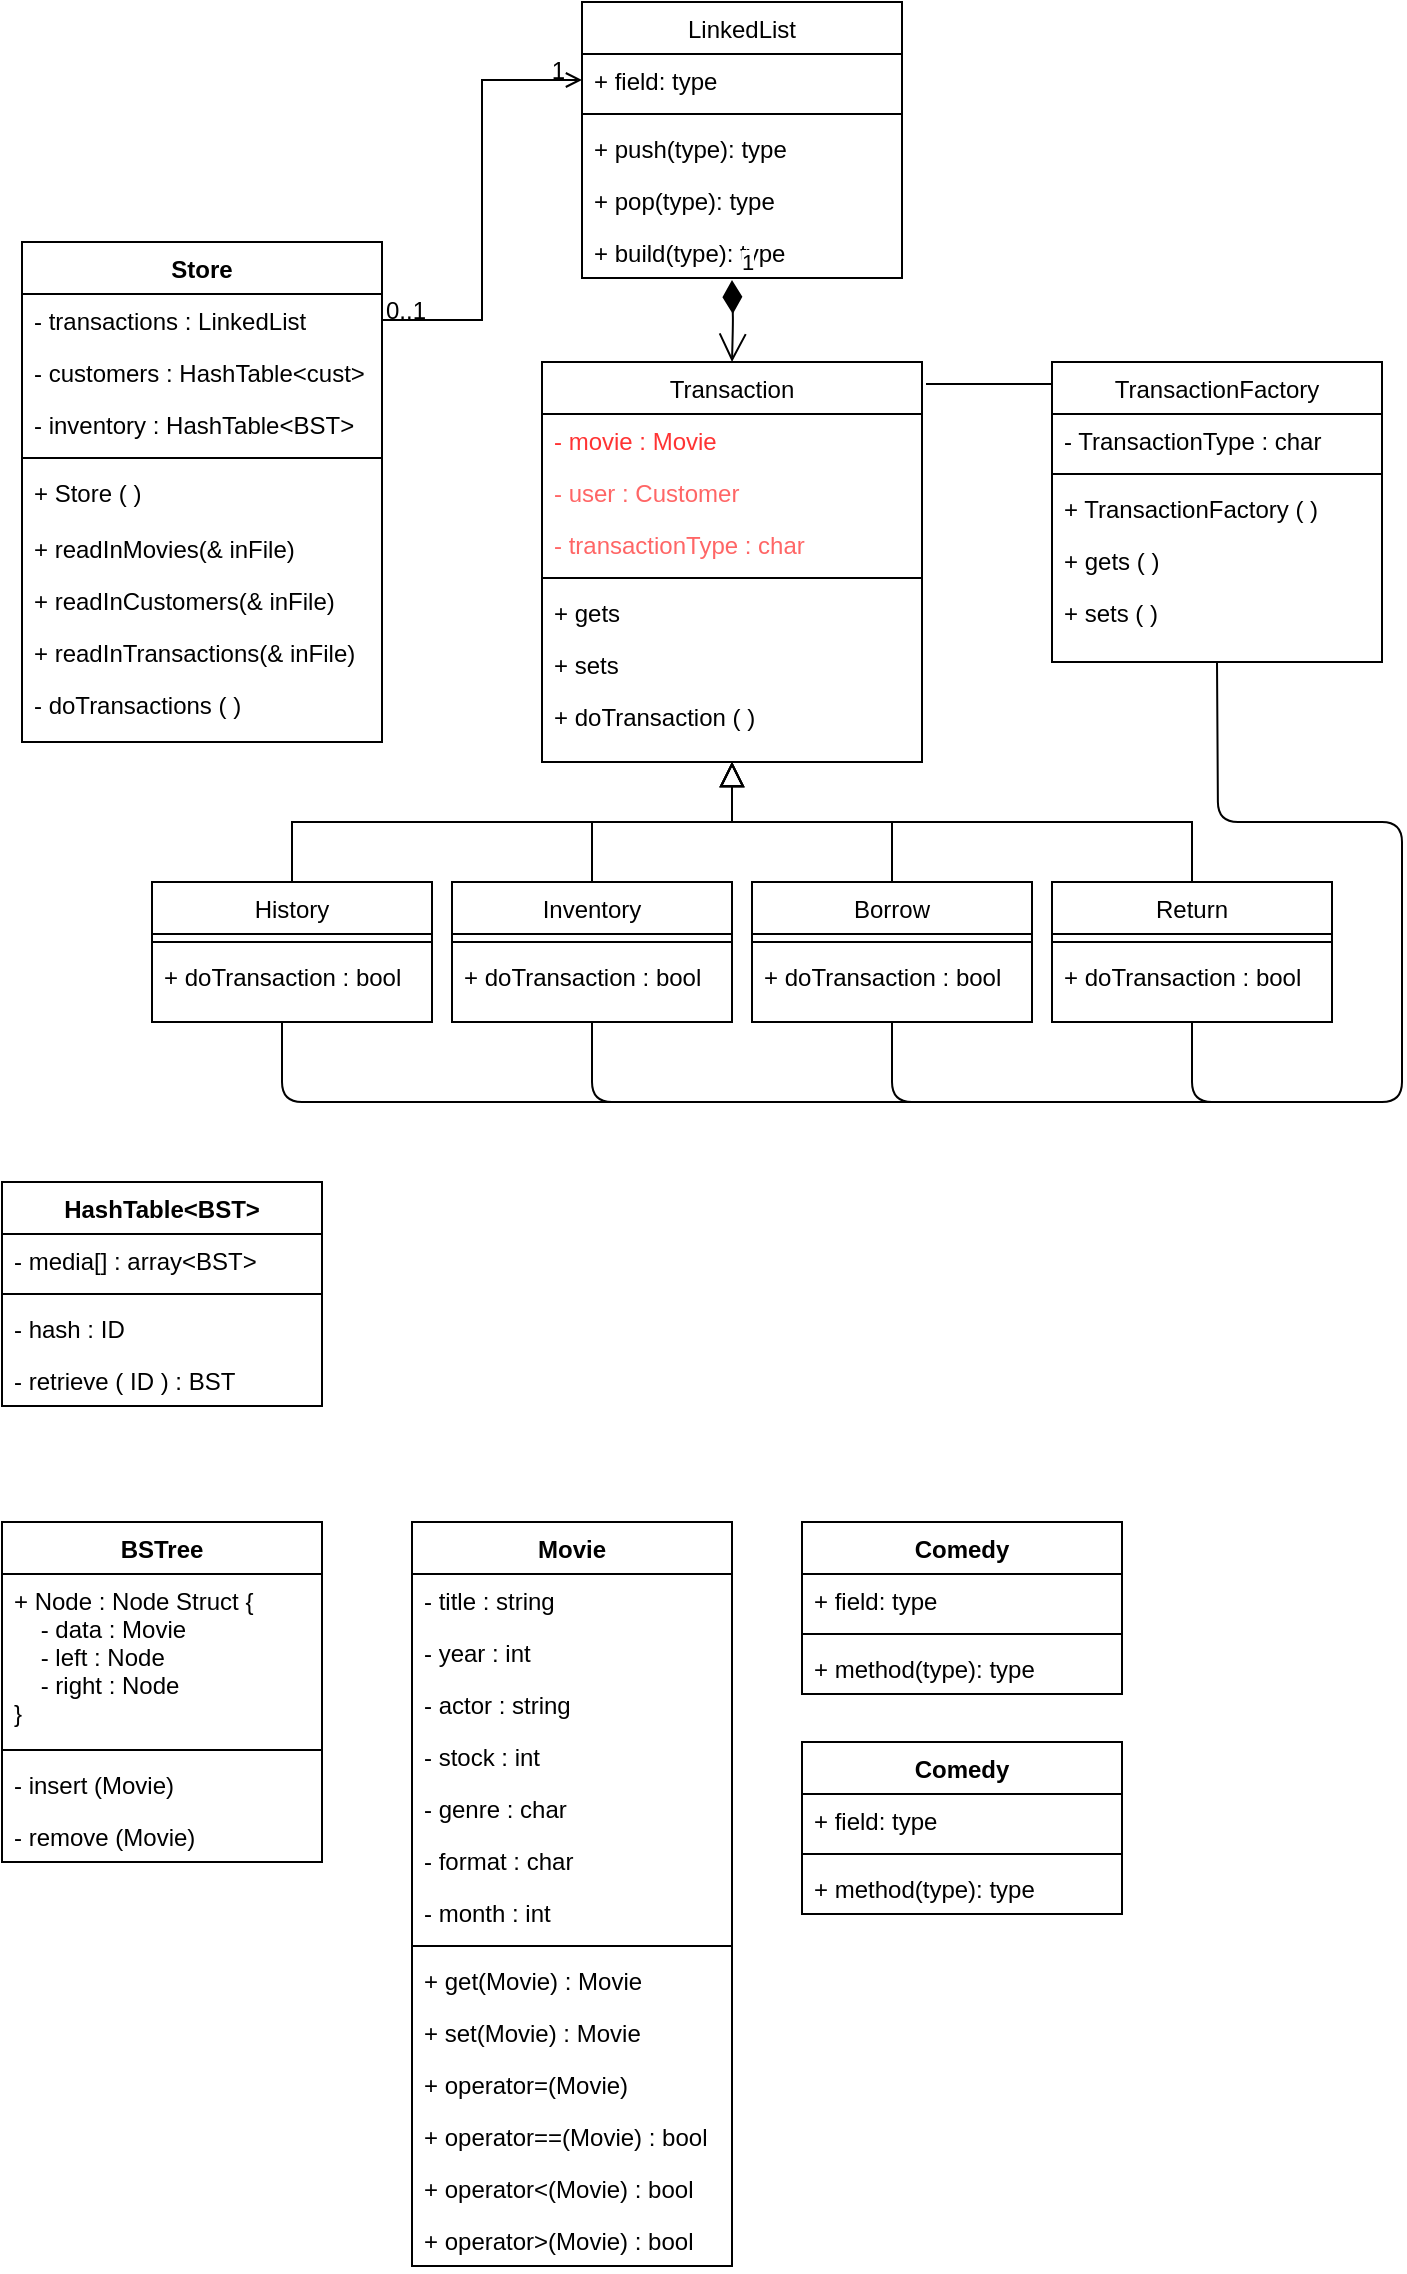 <mxfile version="12.7.4" type="google"><diagram id="C5RBs43oDa-KdzZeNtuy" name="Page-1"><mxGraphModel dx="1159" dy="784" grid="1" gridSize="10" guides="1" tooltips="1" connect="1" arrows="1" fold="1" page="1" pageScale="1" pageWidth="827" pageHeight="1169" math="0" shadow="0"><root><mxCell id="WIyWlLk6GJQsqaUBKTNV-0"/><mxCell id="WIyWlLk6GJQsqaUBKTNV-1" parent="WIyWlLk6GJQsqaUBKTNV-0"/><mxCell id="zkfFHV4jXpPFQw0GAbJ--0" value="Store" style="swimlane;fontStyle=1;align=center;verticalAlign=top;childLayout=stackLayout;horizontal=1;startSize=26;horizontalStack=0;resizeParent=1;resizeLast=0;collapsible=1;marginBottom=0;rounded=0;shadow=0;strokeWidth=1;" parent="WIyWlLk6GJQsqaUBKTNV-1" vertex="1"><mxGeometry x="70" y="130" width="180" height="250" as="geometry"><mxRectangle x="230" y="140" width="160" height="26" as="alternateBounds"/></mxGeometry></mxCell><mxCell id="zkfFHV4jXpPFQw0GAbJ--1" value="- transactions : LinkedList" style="text;align=left;verticalAlign=top;spacingLeft=4;spacingRight=4;overflow=hidden;rotatable=0;points=[[0,0.5],[1,0.5]];portConstraint=eastwest;" parent="zkfFHV4jXpPFQw0GAbJ--0" vertex="1"><mxGeometry y="26" width="180" height="26" as="geometry"/></mxCell><mxCell id="zkfFHV4jXpPFQw0GAbJ--2" value="- customers : HashTable&lt;cust&gt;" style="text;align=left;verticalAlign=top;spacingLeft=4;spacingRight=4;overflow=hidden;rotatable=0;points=[[0,0.5],[1,0.5]];portConstraint=eastwest;rounded=0;shadow=0;html=0;" parent="zkfFHV4jXpPFQw0GAbJ--0" vertex="1"><mxGeometry y="52" width="180" height="26" as="geometry"/></mxCell><mxCell id="zkfFHV4jXpPFQw0GAbJ--3" value="- inventory : HashTable&lt;BST&gt;" style="text;align=left;verticalAlign=top;spacingLeft=4;spacingRight=4;overflow=hidden;rotatable=0;points=[[0,0.5],[1,0.5]];portConstraint=eastwest;rounded=0;shadow=0;html=0;" parent="zkfFHV4jXpPFQw0GAbJ--0" vertex="1"><mxGeometry y="78" width="180" height="26" as="geometry"/></mxCell><mxCell id="zkfFHV4jXpPFQw0GAbJ--4" value="" style="line;html=1;strokeWidth=1;align=left;verticalAlign=middle;spacingTop=-1;spacingLeft=3;spacingRight=3;rotatable=0;labelPosition=right;points=[];portConstraint=eastwest;" parent="zkfFHV4jXpPFQw0GAbJ--0" vertex="1"><mxGeometry y="104" width="180" height="8" as="geometry"/></mxCell><mxCell id="zkfFHV4jXpPFQw0GAbJ--5" value="+ Store ( )" style="text;align=left;verticalAlign=top;spacingLeft=4;spacingRight=4;overflow=hidden;rotatable=0;points=[[0,0.5],[1,0.5]];portConstraint=eastwest;" parent="zkfFHV4jXpPFQw0GAbJ--0" vertex="1"><mxGeometry y="112" width="180" height="28" as="geometry"/></mxCell><mxCell id="RgCRKf9IcDe-WLe4jXt3-8" value="+ readInMovies(&amp; inFile)" style="text;strokeColor=none;fillColor=none;align=left;verticalAlign=top;spacingLeft=4;spacingRight=4;overflow=hidden;rotatable=0;points=[[0,0.5],[1,0.5]];portConstraint=eastwest;" parent="zkfFHV4jXpPFQw0GAbJ--0" vertex="1"><mxGeometry y="140" width="180" height="26" as="geometry"/></mxCell><mxCell id="RgCRKf9IcDe-WLe4jXt3-9" value="+ readInCustomers(&amp; inFile)" style="text;strokeColor=none;fillColor=none;align=left;verticalAlign=top;spacingLeft=4;spacingRight=4;overflow=hidden;rotatable=0;points=[[0,0.5],[1,0.5]];portConstraint=eastwest;" parent="zkfFHV4jXpPFQw0GAbJ--0" vertex="1"><mxGeometry y="166" width="180" height="26" as="geometry"/></mxCell><mxCell id="RgCRKf9IcDe-WLe4jXt3-17" value="+ readInTransactions(&amp; inFile)" style="text;strokeColor=none;fillColor=none;align=left;verticalAlign=top;spacingLeft=4;spacingRight=4;overflow=hidden;rotatable=0;points=[[0,0.5],[1,0.5]];portConstraint=eastwest;" parent="zkfFHV4jXpPFQw0GAbJ--0" vertex="1"><mxGeometry y="192" width="180" height="26" as="geometry"/></mxCell><mxCell id="RgCRKf9IcDe-WLe4jXt3-18" value="- doTransactions ( )" style="text;strokeColor=none;fillColor=none;align=left;verticalAlign=top;spacingLeft=4;spacingRight=4;overflow=hidden;rotatable=0;points=[[0,0.5],[1,0.5]];portConstraint=eastwest;" parent="zkfFHV4jXpPFQw0GAbJ--0" vertex="1"><mxGeometry y="218" width="180" height="26" as="geometry"/></mxCell><mxCell id="zkfFHV4jXpPFQw0GAbJ--13" value="History" style="swimlane;fontStyle=0;align=center;verticalAlign=top;childLayout=stackLayout;horizontal=1;startSize=26;horizontalStack=0;resizeParent=1;resizeLast=0;collapsible=1;marginBottom=0;rounded=0;shadow=0;strokeWidth=1;" parent="WIyWlLk6GJQsqaUBKTNV-1" vertex="1"><mxGeometry x="135" y="450" width="140" height="70" as="geometry"><mxRectangle x="340" y="380" width="170" height="26" as="alternateBounds"/></mxGeometry></mxCell><mxCell id="zkfFHV4jXpPFQw0GAbJ--15" value="" style="line;html=1;strokeWidth=1;align=left;verticalAlign=middle;spacingTop=-1;spacingLeft=3;spacingRight=3;rotatable=0;labelPosition=right;points=[];portConstraint=eastwest;" parent="zkfFHV4jXpPFQw0GAbJ--13" vertex="1"><mxGeometry y="26" width="140" height="8" as="geometry"/></mxCell><mxCell id="RgCRKf9IcDe-WLe4jXt3-37" value="+ doTransaction : bool" style="text;strokeColor=none;fillColor=none;align=left;verticalAlign=top;spacingLeft=4;spacingRight=4;overflow=hidden;rotatable=0;points=[[0,0.5],[1,0.5]];portConstraint=eastwest;fontColor=#000000;" parent="zkfFHV4jXpPFQw0GAbJ--13" vertex="1"><mxGeometry y="34" width="140" height="26" as="geometry"/></mxCell><mxCell id="zkfFHV4jXpPFQw0GAbJ--16" value="" style="endArrow=block;endSize=10;endFill=0;shadow=0;strokeWidth=1;rounded=0;edgeStyle=elbowEdgeStyle;elbow=vertical;exitX=0.5;exitY=0;exitDx=0;exitDy=0;entryX=0.5;entryY=1;entryDx=0;entryDy=0;" parent="WIyWlLk6GJQsqaUBKTNV-1" source="zkfFHV4jXpPFQw0GAbJ--13" target="zkfFHV4jXpPFQw0GAbJ--17" edge="1"><mxGeometry width="160" relative="1" as="geometry"><mxPoint x="210" y="373" as="sourcePoint"/><mxPoint x="681" y="451" as="targetPoint"/><Array as="points"><mxPoint x="310" y="420"/></Array></mxGeometry></mxCell><mxCell id="zkfFHV4jXpPFQw0GAbJ--17" value="Transaction" style="swimlane;fontStyle=0;align=center;verticalAlign=top;childLayout=stackLayout;horizontal=1;startSize=26;horizontalStack=0;resizeParent=1;resizeLast=0;collapsible=1;marginBottom=0;rounded=0;shadow=0;strokeWidth=1;" parent="WIyWlLk6GJQsqaUBKTNV-1" vertex="1"><mxGeometry x="330" y="190" width="190" height="200" as="geometry"><mxRectangle x="500" y="120" width="160" height="26" as="alternateBounds"/></mxGeometry></mxCell><mxCell id="RgCRKf9IcDe-WLe4jXt3-24" value="- movie : Movie" style="text;strokeColor=none;fillColor=none;align=left;verticalAlign=top;spacingLeft=4;spacingRight=4;overflow=hidden;rotatable=0;points=[[0,0.5],[1,0.5]];portConstraint=eastwest;fontColor=#FF3333;" parent="zkfFHV4jXpPFQw0GAbJ--17" vertex="1"><mxGeometry y="26" width="190" height="26" as="geometry"/></mxCell><mxCell id="RgCRKf9IcDe-WLe4jXt3-25" value="- user : Customer" style="text;strokeColor=none;fillColor=none;align=left;verticalAlign=top;spacingLeft=4;spacingRight=4;overflow=hidden;rotatable=0;points=[[0,0.5],[1,0.5]];portConstraint=eastwest;fontColor=#FF6666;" parent="zkfFHV4jXpPFQw0GAbJ--17" vertex="1"><mxGeometry y="52" width="190" height="26" as="geometry"/></mxCell><mxCell id="RgCRKf9IcDe-WLe4jXt3-27" value="- transactionType : char" style="text;strokeColor=none;fillColor=none;align=left;verticalAlign=top;spacingLeft=4;spacingRight=4;overflow=hidden;rotatable=0;points=[[0,0.5],[1,0.5]];portConstraint=eastwest;fontColor=#FF6666;" parent="zkfFHV4jXpPFQw0GAbJ--17" vertex="1"><mxGeometry y="78" width="190" height="26" as="geometry"/></mxCell><mxCell id="zkfFHV4jXpPFQw0GAbJ--23" value="" style="line;html=1;strokeWidth=1;align=left;verticalAlign=middle;spacingTop=-1;spacingLeft=3;spacingRight=3;rotatable=0;labelPosition=right;points=[];portConstraint=eastwest;" parent="zkfFHV4jXpPFQw0GAbJ--17" vertex="1"><mxGeometry y="104" width="190" height="8" as="geometry"/></mxCell><mxCell id="RgCRKf9IcDe-WLe4jXt3-26" value="+ gets" style="text;strokeColor=none;fillColor=none;align=left;verticalAlign=top;spacingLeft=4;spacingRight=4;overflow=hidden;rotatable=0;points=[[0,0.5],[1,0.5]];portConstraint=eastwest;" parent="zkfFHV4jXpPFQw0GAbJ--17" vertex="1"><mxGeometry y="112" width="190" height="26" as="geometry"/></mxCell><mxCell id="RgCRKf9IcDe-WLe4jXt3-33" value="+ sets" style="text;strokeColor=none;fillColor=none;align=left;verticalAlign=top;spacingLeft=4;spacingRight=4;overflow=hidden;rotatable=0;points=[[0,0.5],[1,0.5]];portConstraint=eastwest;" parent="zkfFHV4jXpPFQw0GAbJ--17" vertex="1"><mxGeometry y="138" width="190" height="26" as="geometry"/></mxCell><mxCell id="RgCRKf9IcDe-WLe4jXt3-34" value="+ doTransaction ( )" style="text;strokeColor=none;fillColor=none;align=left;verticalAlign=top;spacingLeft=4;spacingRight=4;overflow=hidden;rotatable=0;points=[[0,0.5],[1,0.5]];portConstraint=eastwest;" parent="zkfFHV4jXpPFQw0GAbJ--17" vertex="1"><mxGeometry y="164" width="190" height="26" as="geometry"/></mxCell><mxCell id="zkfFHV4jXpPFQw0GAbJ--26" value="" style="endArrow=open;shadow=0;strokeWidth=1;strokeColor=#000000;rounded=0;endFill=1;edgeStyle=orthogonalEdgeStyle;elbow=vertical;entryX=0;entryY=0.5;entryDx=0;entryDy=0;exitX=1;exitY=0.5;exitDx=0;exitDy=0;" parent="WIyWlLk6GJQsqaUBKTNV-1" source="zkfFHV4jXpPFQw0GAbJ--1" target="RgCRKf9IcDe-WLe4jXt3-13" edge="1"><mxGeometry x="0.5" y="41" relative="1" as="geometry"><mxPoint x="380" y="192" as="sourcePoint"/><mxPoint x="540" y="192" as="targetPoint"/><mxPoint x="-40" y="32" as="offset"/></mxGeometry></mxCell><mxCell id="zkfFHV4jXpPFQw0GAbJ--27" value="0..1" style="resizable=0;align=left;verticalAlign=bottom;labelBackgroundColor=none;fontSize=12;" parent="zkfFHV4jXpPFQw0GAbJ--26" connectable="0" vertex="1"><mxGeometry x="-1" relative="1" as="geometry"><mxPoint y="4" as="offset"/></mxGeometry></mxCell><mxCell id="zkfFHV4jXpPFQw0GAbJ--28" value="1" style="resizable=0;align=right;verticalAlign=bottom;labelBackgroundColor=none;fontSize=12;" parent="zkfFHV4jXpPFQw0GAbJ--26" connectable="0" vertex="1"><mxGeometry x="1" relative="1" as="geometry"><mxPoint x="-7" y="4" as="offset"/></mxGeometry></mxCell><mxCell id="RgCRKf9IcDe-WLe4jXt3-12" value="LinkedList" style="swimlane;fontStyle=0;align=center;verticalAlign=top;childLayout=stackLayout;horizontal=1;startSize=26;horizontalStack=0;resizeParent=1;resizeParentMax=0;resizeLast=0;collapsible=1;marginBottom=0;" parent="WIyWlLk6GJQsqaUBKTNV-1" vertex="1"><mxGeometry x="350" y="10" width="160" height="138" as="geometry"/></mxCell><mxCell id="RgCRKf9IcDe-WLe4jXt3-13" value="+ field: type" style="text;strokeColor=none;fillColor=none;align=left;verticalAlign=top;spacingLeft=4;spacingRight=4;overflow=hidden;rotatable=0;points=[[0,0.5],[1,0.5]];portConstraint=eastwest;" parent="RgCRKf9IcDe-WLe4jXt3-12" vertex="1"><mxGeometry y="26" width="160" height="26" as="geometry"/></mxCell><mxCell id="RgCRKf9IcDe-WLe4jXt3-14" value="" style="line;strokeWidth=1;fillColor=none;align=left;verticalAlign=middle;spacingTop=-1;spacingLeft=3;spacingRight=3;rotatable=0;labelPosition=right;points=[];portConstraint=eastwest;" parent="RgCRKf9IcDe-WLe4jXt3-12" vertex="1"><mxGeometry y="52" width="160" height="8" as="geometry"/></mxCell><mxCell id="RgCRKf9IcDe-WLe4jXt3-15" value="+ push(type): type" style="text;strokeColor=none;fillColor=none;align=left;verticalAlign=top;spacingLeft=4;spacingRight=4;overflow=hidden;rotatable=0;points=[[0,0.5],[1,0.5]];portConstraint=eastwest;" parent="RgCRKf9IcDe-WLe4jXt3-12" vertex="1"><mxGeometry y="60" width="160" height="26" as="geometry"/></mxCell><mxCell id="RgCRKf9IcDe-WLe4jXt3-16" value="+ pop(type): type" style="text;strokeColor=none;fillColor=none;align=left;verticalAlign=top;spacingLeft=4;spacingRight=4;overflow=hidden;rotatable=0;points=[[0,0.5],[1,0.5]];portConstraint=eastwest;" parent="RgCRKf9IcDe-WLe4jXt3-12" vertex="1"><mxGeometry y="86" width="160" height="26" as="geometry"/></mxCell><mxCell id="RgCRKf9IcDe-WLe4jXt3-23" value="+ build(type): type" style="text;strokeColor=none;fillColor=none;align=left;verticalAlign=top;spacingLeft=4;spacingRight=4;overflow=hidden;rotatable=0;points=[[0,0.5],[1,0.5]];portConstraint=eastwest;" parent="RgCRKf9IcDe-WLe4jXt3-12" vertex="1"><mxGeometry y="112" width="160" height="26" as="geometry"/></mxCell><mxCell id="RgCRKf9IcDe-WLe4jXt3-39" value="Inventory" style="swimlane;fontStyle=0;align=center;verticalAlign=top;childLayout=stackLayout;horizontal=1;startSize=26;horizontalStack=0;resizeParent=1;resizeLast=0;collapsible=1;marginBottom=0;rounded=0;shadow=0;strokeWidth=1;" parent="WIyWlLk6GJQsqaUBKTNV-1" vertex="1"><mxGeometry x="285" y="450" width="140" height="70" as="geometry"><mxRectangle x="340" y="380" width="170" height="26" as="alternateBounds"/></mxGeometry></mxCell><mxCell id="RgCRKf9IcDe-WLe4jXt3-40" value="" style="line;html=1;strokeWidth=1;align=left;verticalAlign=middle;spacingTop=-1;spacingLeft=3;spacingRight=3;rotatable=0;labelPosition=right;points=[];portConstraint=eastwest;" parent="RgCRKf9IcDe-WLe4jXt3-39" vertex="1"><mxGeometry y="26" width="140" height="8" as="geometry"/></mxCell><mxCell id="RgCRKf9IcDe-WLe4jXt3-41" value="+ doTransaction : bool" style="text;strokeColor=none;fillColor=none;align=left;verticalAlign=top;spacingLeft=4;spacingRight=4;overflow=hidden;rotatable=0;points=[[0,0.5],[1,0.5]];portConstraint=eastwest;fontColor=#000000;" parent="RgCRKf9IcDe-WLe4jXt3-39" vertex="1"><mxGeometry y="34" width="140" height="26" as="geometry"/></mxCell><mxCell id="RgCRKf9IcDe-WLe4jXt3-43" value="Borrow" style="swimlane;fontStyle=0;align=center;verticalAlign=top;childLayout=stackLayout;horizontal=1;startSize=26;horizontalStack=0;resizeParent=1;resizeLast=0;collapsible=1;marginBottom=0;rounded=0;shadow=0;strokeWidth=1;" parent="WIyWlLk6GJQsqaUBKTNV-1" vertex="1"><mxGeometry x="435" y="450" width="140" height="70" as="geometry"><mxRectangle x="340" y="380" width="170" height="26" as="alternateBounds"/></mxGeometry></mxCell><mxCell id="RgCRKf9IcDe-WLe4jXt3-44" value="" style="line;html=1;strokeWidth=1;align=left;verticalAlign=middle;spacingTop=-1;spacingLeft=3;spacingRight=3;rotatable=0;labelPosition=right;points=[];portConstraint=eastwest;" parent="RgCRKf9IcDe-WLe4jXt3-43" vertex="1"><mxGeometry y="26" width="140" height="8" as="geometry"/></mxCell><mxCell id="RgCRKf9IcDe-WLe4jXt3-45" value="+ doTransaction : bool" style="text;strokeColor=none;fillColor=none;align=left;verticalAlign=top;spacingLeft=4;spacingRight=4;overflow=hidden;rotatable=0;points=[[0,0.5],[1,0.5]];portConstraint=eastwest;fontColor=#000000;" parent="RgCRKf9IcDe-WLe4jXt3-43" vertex="1"><mxGeometry y="34" width="140" height="26" as="geometry"/></mxCell><mxCell id="RgCRKf9IcDe-WLe4jXt3-46" value="Return" style="swimlane;fontStyle=0;align=center;verticalAlign=top;childLayout=stackLayout;horizontal=1;startSize=26;horizontalStack=0;resizeParent=1;resizeLast=0;collapsible=1;marginBottom=0;rounded=0;shadow=0;strokeWidth=1;" parent="WIyWlLk6GJQsqaUBKTNV-1" vertex="1"><mxGeometry x="585" y="450" width="140" height="70" as="geometry"><mxRectangle x="340" y="380" width="170" height="26" as="alternateBounds"/></mxGeometry></mxCell><mxCell id="RgCRKf9IcDe-WLe4jXt3-47" value="" style="line;html=1;strokeWidth=1;align=left;verticalAlign=middle;spacingTop=-1;spacingLeft=3;spacingRight=3;rotatable=0;labelPosition=right;points=[];portConstraint=eastwest;" parent="RgCRKf9IcDe-WLe4jXt3-46" vertex="1"><mxGeometry y="26" width="140" height="8" as="geometry"/></mxCell><mxCell id="RgCRKf9IcDe-WLe4jXt3-48" value="+ doTransaction : bool" style="text;strokeColor=none;fillColor=none;align=left;verticalAlign=top;spacingLeft=4;spacingRight=4;overflow=hidden;rotatable=0;points=[[0,0.5],[1,0.5]];portConstraint=eastwest;fontColor=#000000;" parent="RgCRKf9IcDe-WLe4jXt3-46" vertex="1"><mxGeometry y="34" width="140" height="26" as="geometry"/></mxCell><mxCell id="RgCRKf9IcDe-WLe4jXt3-49" value="" style="endArrow=block;endSize=10;endFill=0;shadow=0;strokeWidth=1;rounded=0;edgeStyle=elbowEdgeStyle;elbow=vertical;exitX=0.5;exitY=0;exitDx=0;exitDy=0;entryX=0.5;entryY=1;entryDx=0;entryDy=0;" parent="WIyWlLk6GJQsqaUBKTNV-1" source="RgCRKf9IcDe-WLe4jXt3-43" target="zkfFHV4jXpPFQw0GAbJ--17" edge="1"><mxGeometry width="160" relative="1" as="geometry"><mxPoint x="215" y="640" as="sourcePoint"/><mxPoint x="430" y="530" as="targetPoint"/><Array as="points"><mxPoint x="460" y="420"/></Array></mxGeometry></mxCell><mxCell id="RgCRKf9IcDe-WLe4jXt3-50" value="" style="endArrow=block;endSize=10;endFill=0;shadow=0;strokeWidth=1;rounded=0;edgeStyle=elbowEdgeStyle;elbow=vertical;exitX=0.5;exitY=0;exitDx=0;exitDy=0;entryX=0.5;entryY=1;entryDx=0;entryDy=0;" parent="WIyWlLk6GJQsqaUBKTNV-1" source="RgCRKf9IcDe-WLe4jXt3-39" target="zkfFHV4jXpPFQw0GAbJ--17" edge="1"><mxGeometry width="160" relative="1" as="geometry"><mxPoint x="300" y="630" as="sourcePoint"/><mxPoint x="525" y="520" as="targetPoint"/><Array as="points"><mxPoint x="390" y="420"/></Array></mxGeometry></mxCell><mxCell id="RgCRKf9IcDe-WLe4jXt3-51" value="" style="endArrow=block;endSize=10;endFill=0;shadow=0;strokeWidth=1;rounded=0;edgeStyle=elbowEdgeStyle;elbow=vertical;entryX=0.5;entryY=1;entryDx=0;entryDy=0;" parent="WIyWlLk6GJQsqaUBKTNV-1" source="RgCRKf9IcDe-WLe4jXt3-46" target="zkfFHV4jXpPFQw0GAbJ--17" edge="1"><mxGeometry width="160" relative="1" as="geometry"><mxPoint x="450" y="630" as="sourcePoint"/><mxPoint x="525" y="520" as="targetPoint"/><Array as="points"><mxPoint x="530" y="420"/></Array></mxGeometry></mxCell><mxCell id="RgCRKf9IcDe-WLe4jXt3-52" value="TransactionFactory" style="swimlane;fontStyle=0;align=center;verticalAlign=top;childLayout=stackLayout;horizontal=1;startSize=26;horizontalStack=0;resizeParent=1;resizeLast=0;collapsible=1;marginBottom=0;rounded=0;shadow=0;strokeWidth=1;" parent="WIyWlLk6GJQsqaUBKTNV-1" vertex="1"><mxGeometry x="585" y="190" width="165" height="150" as="geometry"><mxRectangle x="500" y="120" width="160" height="26" as="alternateBounds"/></mxGeometry></mxCell><mxCell id="RgCRKf9IcDe-WLe4jXt3-56" value="- TransactionType : char" style="text;strokeColor=none;fillColor=none;align=left;verticalAlign=top;spacingLeft=4;spacingRight=4;overflow=hidden;rotatable=0;points=[[0,0.5],[1,0.5]];portConstraint=eastwest;fontColor=#000000;" parent="RgCRKf9IcDe-WLe4jXt3-52" vertex="1"><mxGeometry y="26" width="165" height="26" as="geometry"/></mxCell><mxCell id="RgCRKf9IcDe-WLe4jXt3-61" value="" style="line;html=1;strokeWidth=1;align=left;verticalAlign=middle;spacingTop=-1;spacingLeft=3;spacingRight=3;rotatable=0;labelPosition=right;points=[];portConstraint=eastwest;" parent="RgCRKf9IcDe-WLe4jXt3-52" vertex="1"><mxGeometry y="52" width="165" height="8" as="geometry"/></mxCell><mxCell id="RgCRKf9IcDe-WLe4jXt3-62" value="+ TransactionFactory ( )" style="text;strokeColor=none;fillColor=none;align=left;verticalAlign=top;spacingLeft=4;spacingRight=4;overflow=hidden;rotatable=0;points=[[0,0.5],[1,0.5]];portConstraint=eastwest;" parent="RgCRKf9IcDe-WLe4jXt3-52" vertex="1"><mxGeometry y="60" width="165" height="26" as="geometry"/></mxCell><mxCell id="RgCRKf9IcDe-WLe4jXt3-64" value="+ gets ( ) " style="text;strokeColor=none;fillColor=none;align=left;verticalAlign=top;spacingLeft=4;spacingRight=4;overflow=hidden;rotatable=0;points=[[0,0.5],[1,0.5]];portConstraint=eastwest;" parent="RgCRKf9IcDe-WLe4jXt3-52" vertex="1"><mxGeometry y="86" width="165" height="26" as="geometry"/></mxCell><mxCell id="RgCRKf9IcDe-WLe4jXt3-65" value="+ sets ( ) " style="text;strokeColor=none;fillColor=none;align=left;verticalAlign=top;spacingLeft=4;spacingRight=4;overflow=hidden;rotatable=0;points=[[0,0.5],[1,0.5]];portConstraint=eastwest;" parent="RgCRKf9IcDe-WLe4jXt3-52" vertex="1"><mxGeometry y="112" width="165" height="26" as="geometry"/></mxCell><mxCell id="RgCRKf9IcDe-WLe4jXt3-66" value="1" style="endArrow=open;html=1;endSize=12;startArrow=diamondThin;startSize=14;startFill=1;edgeStyle=orthogonalEdgeStyle;align=left;verticalAlign=bottom;fontColor=#000000;entryX=0.5;entryY=0;entryDx=0;entryDy=0;" parent="WIyWlLk6GJQsqaUBKTNV-1" target="zkfFHV4jXpPFQw0GAbJ--17" edge="1"><mxGeometry x="-1" y="3" relative="1" as="geometry"><mxPoint x="425" y="149" as="sourcePoint"/><mxPoint x="540" y="260" as="targetPoint"/></mxGeometry></mxCell><mxCell id="RgCRKf9IcDe-WLe4jXt3-68" value="" style="endArrow=none;html=1;fontColor=#000000;exitX=0.5;exitY=1;exitDx=0;exitDy=0;entryX=0.5;entryY=1;entryDx=0;entryDy=0;endFill=0;" parent="WIyWlLk6GJQsqaUBKTNV-1" source="RgCRKf9IcDe-WLe4jXt3-46" target="RgCRKf9IcDe-WLe4jXt3-52" edge="1"><mxGeometry width="50" height="50" relative="1" as="geometry"><mxPoint x="440" y="570" as="sourcePoint"/><mxPoint x="490" y="520" as="targetPoint"/><Array as="points"><mxPoint x="655" y="560"/><mxPoint x="760" y="560"/><mxPoint x="760" y="420"/><mxPoint x="668" y="420"/></Array></mxGeometry></mxCell><mxCell id="RgCRKf9IcDe-WLe4jXt3-70" value="" style="endArrow=none;html=1;fontColor=#000000;exitX=0.5;exitY=1;exitDx=0;exitDy=0;" parent="WIyWlLk6GJQsqaUBKTNV-1" source="RgCRKf9IcDe-WLe4jXt3-43" edge="1"><mxGeometry width="50" height="50" relative="1" as="geometry"><mxPoint x="440" y="570" as="sourcePoint"/><mxPoint x="680" y="560" as="targetPoint"/><Array as="points"><mxPoint x="505" y="560"/></Array></mxGeometry></mxCell><mxCell id="RgCRKf9IcDe-WLe4jXt3-71" value="" style="endArrow=none;html=1;fontColor=#000000;exitX=0.5;exitY=1;exitDx=0;exitDy=0;" parent="WIyWlLk6GJQsqaUBKTNV-1" edge="1" source="RgCRKf9IcDe-WLe4jXt3-39"><mxGeometry width="50" height="50" relative="1" as="geometry"><mxPoint x="360" y="660" as="sourcePoint"/><mxPoint x="530" y="560" as="targetPoint"/><Array as="points"><mxPoint x="355" y="560"/></Array></mxGeometry></mxCell><mxCell id="RgCRKf9IcDe-WLe4jXt3-72" value="" style="endArrow=none;html=1;fontColor=#000000;" parent="WIyWlLk6GJQsqaUBKTNV-1" edge="1"><mxGeometry width="50" height="50" relative="1" as="geometry"><mxPoint x="200" y="520" as="sourcePoint"/><mxPoint x="375" y="560" as="targetPoint"/><Array as="points"><mxPoint x="200" y="560"/></Array></mxGeometry></mxCell><mxCell id="RgCRKf9IcDe-WLe4jXt3-73" value="" style="endArrow=none;html=1;fontColor=#000000;entryX=0;entryY=0.073;entryDx=0;entryDy=0;entryPerimeter=0;" parent="WIyWlLk6GJQsqaUBKTNV-1" target="RgCRKf9IcDe-WLe4jXt3-52" edge="1"><mxGeometry width="50" height="50" relative="1" as="geometry"><mxPoint x="522" y="201" as="sourcePoint"/><mxPoint x="490" y="340" as="targetPoint"/></mxGeometry></mxCell><mxCell id="16TFs9FzIc1zIN3C5lgd-0" value="BSTree" style="swimlane;fontStyle=1;align=center;verticalAlign=top;childLayout=stackLayout;horizontal=1;startSize=26;horizontalStack=0;resizeParent=1;resizeParentMax=0;resizeLast=0;collapsible=1;marginBottom=0;" vertex="1" parent="WIyWlLk6GJQsqaUBKTNV-1"><mxGeometry x="60" y="770" width="160" height="170" as="geometry"/></mxCell><mxCell id="16TFs9FzIc1zIN3C5lgd-1" value="+ Node : Node Struct {&#10;    - data : Movie&#10;    - left : Node&#10;    - right : Node&#10;}" style="text;strokeColor=none;fillColor=none;align=left;verticalAlign=top;spacingLeft=4;spacingRight=4;overflow=hidden;rotatable=0;points=[[0,0.5],[1,0.5]];portConstraint=eastwest;" vertex="1" parent="16TFs9FzIc1zIN3C5lgd-0"><mxGeometry y="26" width="160" height="84" as="geometry"/></mxCell><mxCell id="16TFs9FzIc1zIN3C5lgd-2" value="" style="line;strokeWidth=1;fillColor=none;align=left;verticalAlign=middle;spacingTop=-1;spacingLeft=3;spacingRight=3;rotatable=0;labelPosition=right;points=[];portConstraint=eastwest;" vertex="1" parent="16TFs9FzIc1zIN3C5lgd-0"><mxGeometry y="110" width="160" height="8" as="geometry"/></mxCell><mxCell id="16TFs9FzIc1zIN3C5lgd-3" value="- insert (Movie)" style="text;strokeColor=none;fillColor=none;align=left;verticalAlign=top;spacingLeft=4;spacingRight=4;overflow=hidden;rotatable=0;points=[[0,0.5],[1,0.5]];portConstraint=eastwest;" vertex="1" parent="16TFs9FzIc1zIN3C5lgd-0"><mxGeometry y="118" width="160" height="26" as="geometry"/></mxCell><mxCell id="16TFs9FzIc1zIN3C5lgd-13" value="- remove (Movie)" style="text;strokeColor=none;fillColor=none;align=left;verticalAlign=top;spacingLeft=4;spacingRight=4;overflow=hidden;rotatable=0;points=[[0,0.5],[1,0.5]];portConstraint=eastwest;" vertex="1" parent="16TFs9FzIc1zIN3C5lgd-0"><mxGeometry y="144" width="160" height="26" as="geometry"/></mxCell><mxCell id="16TFs9FzIc1zIN3C5lgd-8" value="HashTable&lt;BST&gt;" style="swimlane;fontStyle=1;align=center;verticalAlign=top;childLayout=stackLayout;horizontal=1;startSize=26;horizontalStack=0;resizeParent=1;resizeParentMax=0;resizeLast=0;collapsible=1;marginBottom=0;" vertex="1" parent="WIyWlLk6GJQsqaUBKTNV-1"><mxGeometry x="60" y="600" width="160" height="112" as="geometry"/></mxCell><mxCell id="16TFs9FzIc1zIN3C5lgd-9" value="- media[] : array&lt;BST&gt;" style="text;strokeColor=none;fillColor=none;align=left;verticalAlign=top;spacingLeft=4;spacingRight=4;overflow=hidden;rotatable=0;points=[[0,0.5],[1,0.5]];portConstraint=eastwest;" vertex="1" parent="16TFs9FzIc1zIN3C5lgd-8"><mxGeometry y="26" width="160" height="26" as="geometry"/></mxCell><mxCell id="16TFs9FzIc1zIN3C5lgd-10" value="" style="line;strokeWidth=1;fillColor=none;align=left;verticalAlign=middle;spacingTop=-1;spacingLeft=3;spacingRight=3;rotatable=0;labelPosition=right;points=[];portConstraint=eastwest;" vertex="1" parent="16TFs9FzIc1zIN3C5lgd-8"><mxGeometry y="52" width="160" height="8" as="geometry"/></mxCell><mxCell id="16TFs9FzIc1zIN3C5lgd-11" value="- hash : ID" style="text;strokeColor=none;fillColor=none;align=left;verticalAlign=top;spacingLeft=4;spacingRight=4;overflow=hidden;rotatable=0;points=[[0,0.5],[1,0.5]];portConstraint=eastwest;" vertex="1" parent="16TFs9FzIc1zIN3C5lgd-8"><mxGeometry y="60" width="160" height="26" as="geometry"/></mxCell><mxCell id="16TFs9FzIc1zIN3C5lgd-12" value="- retrieve ( ID ) : BST" style="text;strokeColor=none;fillColor=none;align=left;verticalAlign=top;spacingLeft=4;spacingRight=4;overflow=hidden;rotatable=0;points=[[0,0.5],[1,0.5]];portConstraint=eastwest;" vertex="1" parent="16TFs9FzIc1zIN3C5lgd-8"><mxGeometry y="86" width="160" height="26" as="geometry"/></mxCell><mxCell id="16TFs9FzIc1zIN3C5lgd-14" value="Movie" style="swimlane;fontStyle=1;align=center;verticalAlign=top;childLayout=stackLayout;horizontal=1;startSize=26;horizontalStack=0;resizeParent=1;resizeParentMax=0;resizeLast=0;collapsible=1;marginBottom=0;" vertex="1" parent="WIyWlLk6GJQsqaUBKTNV-1"><mxGeometry x="265" y="770" width="160" height="372" as="geometry"/></mxCell><mxCell id="16TFs9FzIc1zIN3C5lgd-19" value="- title : string" style="text;strokeColor=none;fillColor=none;align=left;verticalAlign=top;spacingLeft=4;spacingRight=4;overflow=hidden;rotatable=0;points=[[0,0.5],[1,0.5]];portConstraint=eastwest;fontColor=#000000;" vertex="1" parent="16TFs9FzIc1zIN3C5lgd-14"><mxGeometry y="26" width="160" height="26" as="geometry"/></mxCell><mxCell id="RgCRKf9IcDe-WLe4jXt3-30" value="- year : int" style="text;strokeColor=none;fillColor=none;align=left;verticalAlign=top;spacingLeft=4;spacingRight=4;overflow=hidden;rotatable=0;points=[[0,0.5],[1,0.5]];portConstraint=eastwest;fontColor=#000000;" parent="16TFs9FzIc1zIN3C5lgd-14" vertex="1"><mxGeometry y="52" width="160" height="26" as="geometry"/></mxCell><mxCell id="RgCRKf9IcDe-WLe4jXt3-32" value="- actor : string" style="text;strokeColor=none;fillColor=none;align=left;verticalAlign=top;spacingLeft=4;spacingRight=4;overflow=hidden;rotatable=0;points=[[0,0.5],[1,0.5]];portConstraint=eastwest;fontColor=#000000;" parent="16TFs9FzIc1zIN3C5lgd-14" vertex="1"><mxGeometry y="78" width="160" height="26" as="geometry"/></mxCell><mxCell id="RgCRKf9IcDe-WLe4jXt3-31" value="- stock : int" style="text;strokeColor=none;fillColor=none;align=left;verticalAlign=top;spacingLeft=4;spacingRight=4;overflow=hidden;rotatable=0;points=[[0,0.5],[1,0.5]];portConstraint=eastwest;fontColor=#000000;" parent="16TFs9FzIc1zIN3C5lgd-14" vertex="1"><mxGeometry y="104" width="160" height="26" as="geometry"/></mxCell><mxCell id="RgCRKf9IcDe-WLe4jXt3-29" value="- genre : char" style="text;strokeColor=none;fillColor=none;align=left;verticalAlign=top;spacingLeft=4;spacingRight=4;overflow=hidden;rotatable=0;points=[[0,0.5],[1,0.5]];portConstraint=eastwest;fontColor=#000000;" parent="16TFs9FzIc1zIN3C5lgd-14" vertex="1"><mxGeometry y="130" width="160" height="26" as="geometry"/></mxCell><mxCell id="16TFs9FzIc1zIN3C5lgd-20" value="- format : char" style="text;strokeColor=none;fillColor=none;align=left;verticalAlign=top;spacingLeft=4;spacingRight=4;overflow=hidden;rotatable=0;points=[[0,0.5],[1,0.5]];portConstraint=eastwest;fontColor=#000000;" vertex="1" parent="16TFs9FzIc1zIN3C5lgd-14"><mxGeometry y="156" width="160" height="26" as="geometry"/></mxCell><mxCell id="RgCRKf9IcDe-WLe4jXt3-28" value="- month : int" style="text;strokeColor=none;fillColor=none;align=left;verticalAlign=top;spacingLeft=4;spacingRight=4;overflow=hidden;rotatable=0;points=[[0,0.5],[1,0.5]];portConstraint=eastwest;fontColor=#000000;" parent="16TFs9FzIc1zIN3C5lgd-14" vertex="1"><mxGeometry y="182" width="160" height="26" as="geometry"/></mxCell><mxCell id="16TFs9FzIc1zIN3C5lgd-16" value="" style="line;strokeWidth=1;fillColor=none;align=left;verticalAlign=middle;spacingTop=-1;spacingLeft=3;spacingRight=3;rotatable=0;labelPosition=right;points=[];portConstraint=eastwest;" vertex="1" parent="16TFs9FzIc1zIN3C5lgd-14"><mxGeometry y="208" width="160" height="8" as="geometry"/></mxCell><mxCell id="16TFs9FzIc1zIN3C5lgd-17" value="+ get(Movie) : Movie" style="text;strokeColor=none;fillColor=none;align=left;verticalAlign=top;spacingLeft=4;spacingRight=4;overflow=hidden;rotatable=0;points=[[0,0.5],[1,0.5]];portConstraint=eastwest;" vertex="1" parent="16TFs9FzIc1zIN3C5lgd-14"><mxGeometry y="216" width="160" height="26" as="geometry"/></mxCell><mxCell id="16TFs9FzIc1zIN3C5lgd-21" value="+ set(Movie) : Movie" style="text;strokeColor=none;fillColor=none;align=left;verticalAlign=top;spacingLeft=4;spacingRight=4;overflow=hidden;rotatable=0;points=[[0,0.5],[1,0.5]];portConstraint=eastwest;" vertex="1" parent="16TFs9FzIc1zIN3C5lgd-14"><mxGeometry y="242" width="160" height="26" as="geometry"/></mxCell><mxCell id="16TFs9FzIc1zIN3C5lgd-22" value="+ operator=(Movie) " style="text;strokeColor=none;fillColor=none;align=left;verticalAlign=top;spacingLeft=4;spacingRight=4;overflow=hidden;rotatable=0;points=[[0,0.5],[1,0.5]];portConstraint=eastwest;" vertex="1" parent="16TFs9FzIc1zIN3C5lgd-14"><mxGeometry y="268" width="160" height="26" as="geometry"/></mxCell><mxCell id="16TFs9FzIc1zIN3C5lgd-23" value="+ operator==(Movie) : bool" style="text;strokeColor=none;fillColor=none;align=left;verticalAlign=top;spacingLeft=4;spacingRight=4;overflow=hidden;rotatable=0;points=[[0,0.5],[1,0.5]];portConstraint=eastwest;" vertex="1" parent="16TFs9FzIc1zIN3C5lgd-14"><mxGeometry y="294" width="160" height="26" as="geometry"/></mxCell><mxCell id="16TFs9FzIc1zIN3C5lgd-24" value="+ operator&lt;(Movie) : bool" style="text;strokeColor=none;fillColor=none;align=left;verticalAlign=top;spacingLeft=4;spacingRight=4;overflow=hidden;rotatable=0;points=[[0,0.5],[1,0.5]];portConstraint=eastwest;" vertex="1" parent="16TFs9FzIc1zIN3C5lgd-14"><mxGeometry y="320" width="160" height="26" as="geometry"/></mxCell><mxCell id="16TFs9FzIc1zIN3C5lgd-25" value="+ operator&gt;(Movie) : bool" style="text;strokeColor=none;fillColor=none;align=left;verticalAlign=top;spacingLeft=4;spacingRight=4;overflow=hidden;rotatable=0;points=[[0,0.5],[1,0.5]];portConstraint=eastwest;" vertex="1" parent="16TFs9FzIc1zIN3C5lgd-14"><mxGeometry y="346" width="160" height="26" as="geometry"/></mxCell><mxCell id="16TFs9FzIc1zIN3C5lgd-26" value="Comedy" style="swimlane;fontStyle=1;align=center;verticalAlign=top;childLayout=stackLayout;horizontal=1;startSize=26;horizontalStack=0;resizeParent=1;resizeParentMax=0;resizeLast=0;collapsible=1;marginBottom=0;" vertex="1" parent="WIyWlLk6GJQsqaUBKTNV-1"><mxGeometry x="460" y="770" width="160" height="86" as="geometry"/></mxCell><mxCell id="16TFs9FzIc1zIN3C5lgd-27" value="+ field: type" style="text;strokeColor=none;fillColor=none;align=left;verticalAlign=top;spacingLeft=4;spacingRight=4;overflow=hidden;rotatable=0;points=[[0,0.5],[1,0.5]];portConstraint=eastwest;" vertex="1" parent="16TFs9FzIc1zIN3C5lgd-26"><mxGeometry y="26" width="160" height="26" as="geometry"/></mxCell><mxCell id="16TFs9FzIc1zIN3C5lgd-28" value="" style="line;strokeWidth=1;fillColor=none;align=left;verticalAlign=middle;spacingTop=-1;spacingLeft=3;spacingRight=3;rotatable=0;labelPosition=right;points=[];portConstraint=eastwest;" vertex="1" parent="16TFs9FzIc1zIN3C5lgd-26"><mxGeometry y="52" width="160" height="8" as="geometry"/></mxCell><mxCell id="16TFs9FzIc1zIN3C5lgd-29" value="+ method(type): type" style="text;strokeColor=none;fillColor=none;align=left;verticalAlign=top;spacingLeft=4;spacingRight=4;overflow=hidden;rotatable=0;points=[[0,0.5],[1,0.5]];portConstraint=eastwest;" vertex="1" parent="16TFs9FzIc1zIN3C5lgd-26"><mxGeometry y="60" width="160" height="26" as="geometry"/></mxCell><mxCell id="16TFs9FzIc1zIN3C5lgd-30" value="Comedy" style="swimlane;fontStyle=1;align=center;verticalAlign=top;childLayout=stackLayout;horizontal=1;startSize=26;horizontalStack=0;resizeParent=1;resizeParentMax=0;resizeLast=0;collapsible=1;marginBottom=0;" vertex="1" parent="WIyWlLk6GJQsqaUBKTNV-1"><mxGeometry x="460" y="880" width="160" height="86" as="geometry"/></mxCell><mxCell id="16TFs9FzIc1zIN3C5lgd-31" value="+ field: type" style="text;strokeColor=none;fillColor=none;align=left;verticalAlign=top;spacingLeft=4;spacingRight=4;overflow=hidden;rotatable=0;points=[[0,0.5],[1,0.5]];portConstraint=eastwest;" vertex="1" parent="16TFs9FzIc1zIN3C5lgd-30"><mxGeometry y="26" width="160" height="26" as="geometry"/></mxCell><mxCell id="16TFs9FzIc1zIN3C5lgd-32" value="" style="line;strokeWidth=1;fillColor=none;align=left;verticalAlign=middle;spacingTop=-1;spacingLeft=3;spacingRight=3;rotatable=0;labelPosition=right;points=[];portConstraint=eastwest;" vertex="1" parent="16TFs9FzIc1zIN3C5lgd-30"><mxGeometry y="52" width="160" height="8" as="geometry"/></mxCell><mxCell id="16TFs9FzIc1zIN3C5lgd-33" value="+ method(type): type" style="text;strokeColor=none;fillColor=none;align=left;verticalAlign=top;spacingLeft=4;spacingRight=4;overflow=hidden;rotatable=0;points=[[0,0.5],[1,0.5]];portConstraint=eastwest;" vertex="1" parent="16TFs9FzIc1zIN3C5lgd-30"><mxGeometry y="60" width="160" height="26" as="geometry"/></mxCell></root></mxGraphModel></diagram></mxfile>